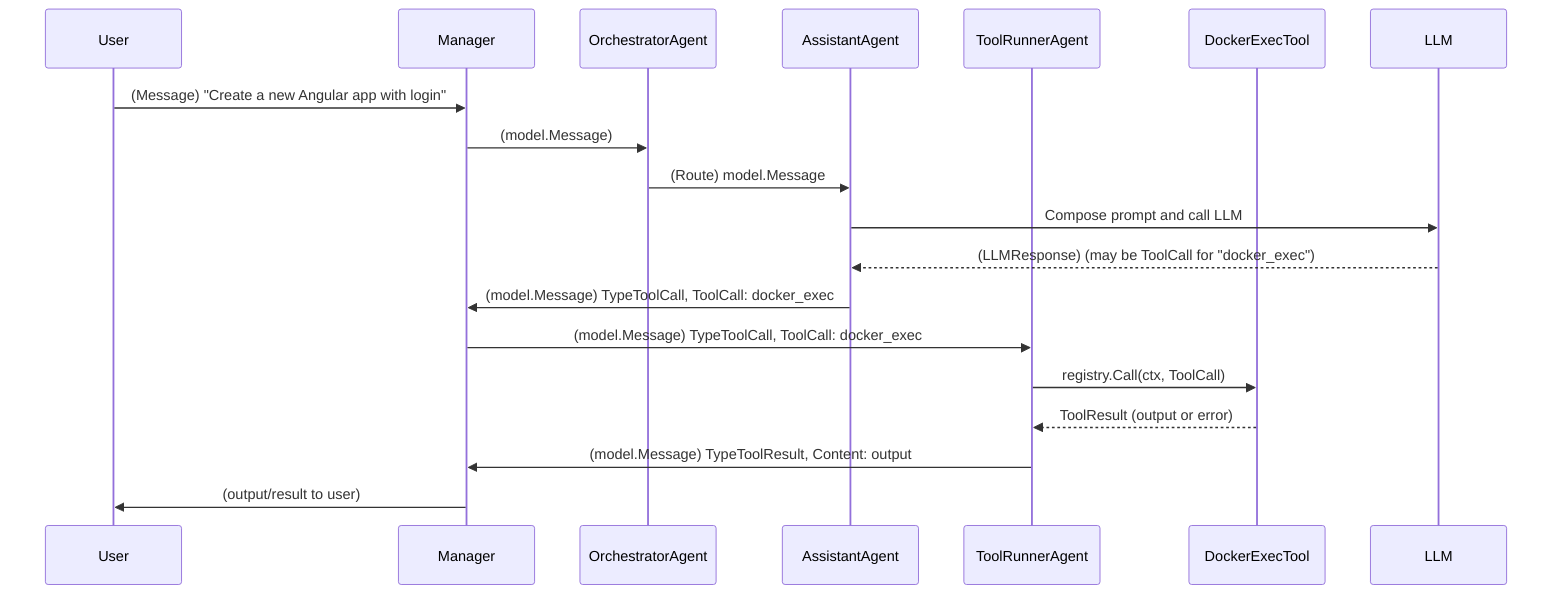 sequenceDiagram
    participant User as User
    participant Manager as Manager
    participant Orchestrator as OrchestratorAgent
    participant Assistant as AssistantAgent
    participant ToolRunner as ToolRunnerAgent
    participant DockerTool as DockerExecTool

    User->>Manager: (Message) "Create a new Angular app with login"
    Manager->>Orchestrator: (model.Message)
    Orchestrator->>Assistant: (Route) model.Message
    Assistant->>LLM: Compose prompt and call LLM
    LLM-->>Assistant: (LLMResponse) (may be ToolCall for "docker_exec")
    Assistant->>Manager: (model.Message) TypeToolCall, ToolCall: docker_exec
    Manager->>ToolRunner: (model.Message) TypeToolCall, ToolCall: docker_exec
    ToolRunner->>DockerTool: registry.Call(ctx, ToolCall)
    DockerTool-->>ToolRunner: ToolResult (output or error)
    ToolRunner->>Manager: (model.Message) TypeToolResult, Content: output
    Manager->>User: (output/result to user)